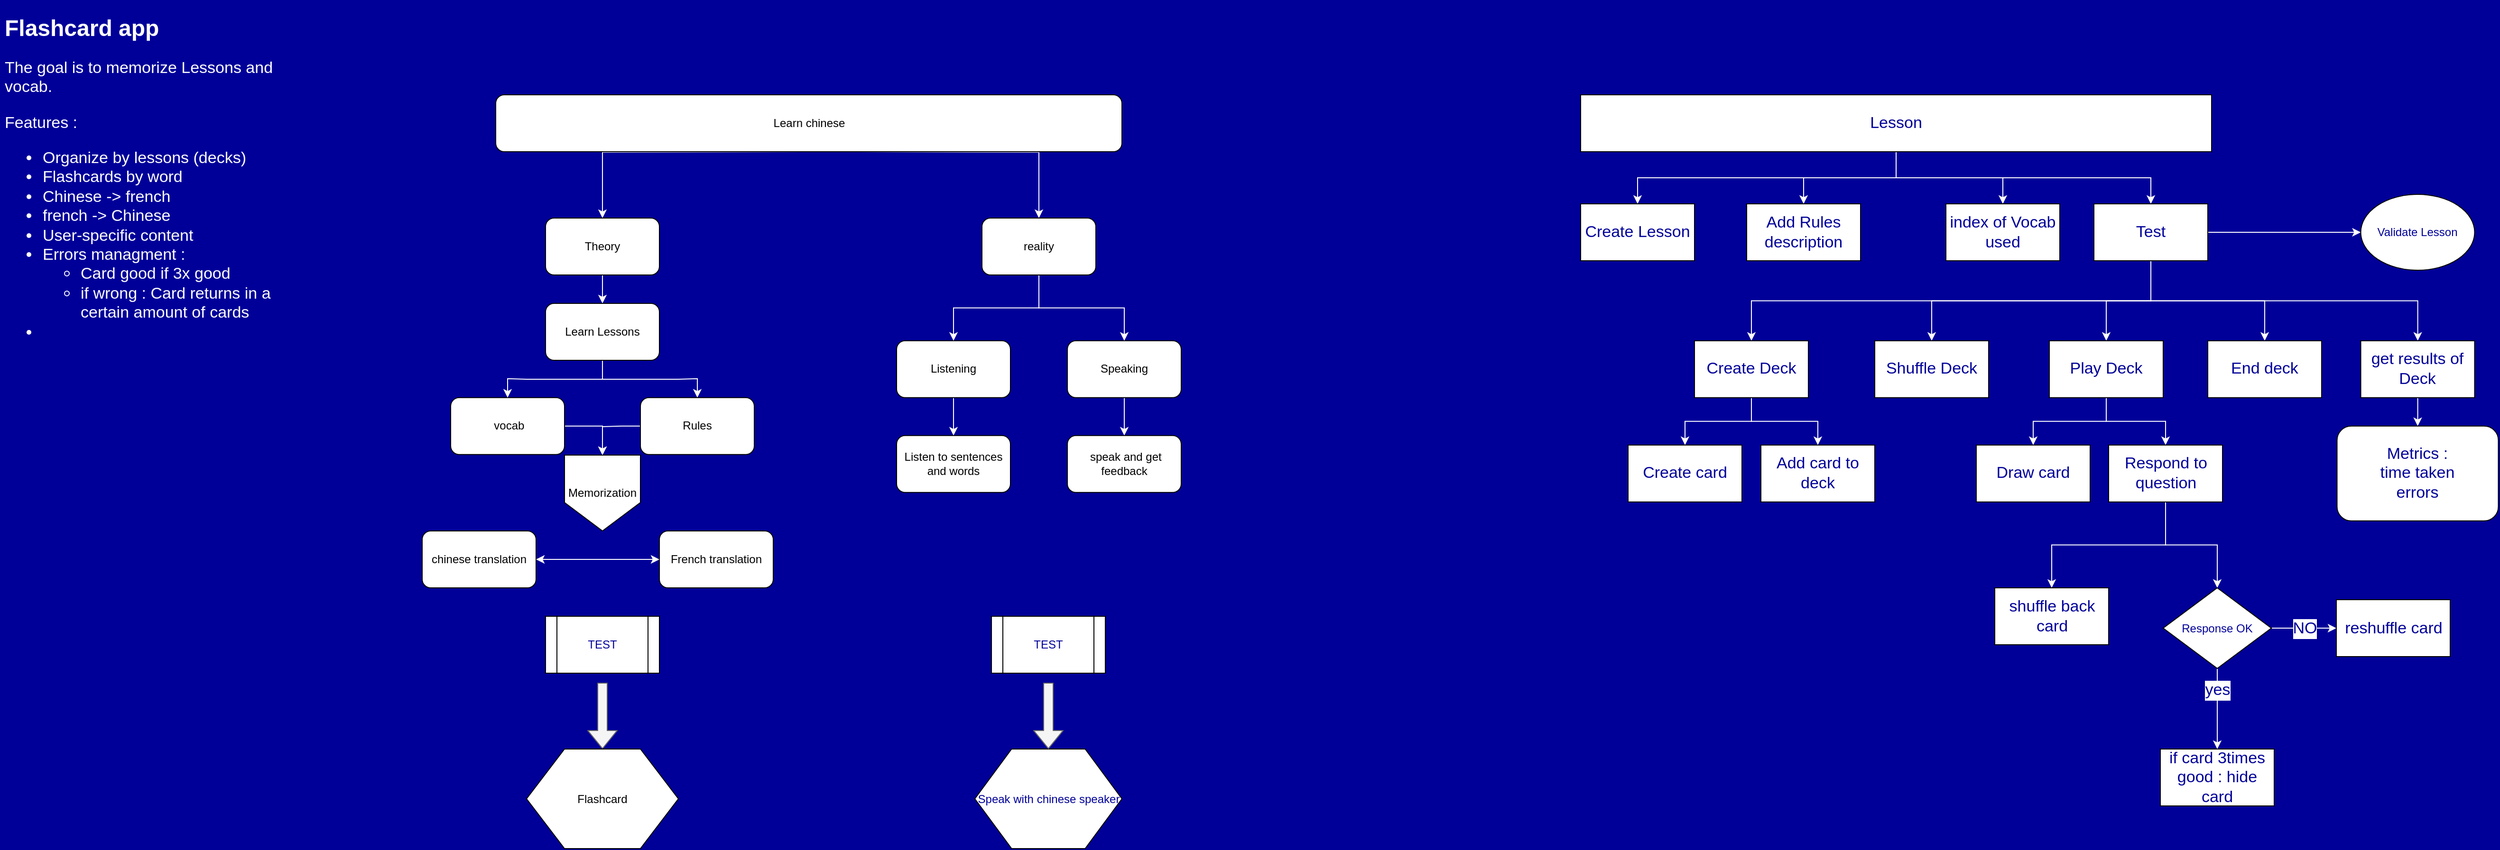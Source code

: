 <mxfile version="13.1.2" type="device"><diagram id="ZU3v8sZ2y4oUmlYVfHTa" name="Page-1"><mxGraphModel dx="2848" dy="1528" grid="1" gridSize="35" guides="1" tooltips="1" connect="1" arrows="1" fold="1" page="1" pageScale="1" pageWidth="4681" pageHeight="3300" background="#000099" math="0" shadow="0"><root><mxCell id="0"/><mxCell id="1" parent="0"/><mxCell id="ks49sjOCjME3kdnNliUZ-8" value="" style="edgeStyle=orthogonalEdgeStyle;rounded=0;orthogonalLoop=1;jettySize=auto;html=1;strokeColor=#FFFFFF;fontColor=#FFFFFF;entryX=0.5;entryY=0;entryDx=0;entryDy=0;" edge="1" parent="1" target="1brQdWWioLIBewOwY5Gn-16"><mxGeometry relative="1" as="geometry"><mxPoint x="875" y="160" as="sourcePoint"/><mxPoint x="875" y="240" as="targetPoint"/></mxGeometry></mxCell><mxCell id="ks49sjOCjME3kdnNliUZ-10" value="" style="edgeStyle=orthogonalEdgeStyle;rounded=0;orthogonalLoop=1;jettySize=auto;html=1;strokeColor=#FFFFFF;fontColor=#FFFFFF;entryX=0.5;entryY=0;entryDx=0;entryDy=0;" edge="1" parent="1" target="1brQdWWioLIBewOwY5Gn-17"><mxGeometry relative="1" as="geometry"><mxPoint x="875" y="160" as="sourcePoint"/><mxPoint x="875" y="240" as="targetPoint"/></mxGeometry></mxCell><mxCell id="1brQdWWioLIBewOwY5Gn-1" value="&lt;div&gt;Learn chinese&lt;/div&gt;" style="rounded=1;whiteSpace=wrap;html=1;" parent="1" vertex="1"><mxGeometry x="532.5" y="100" width="660" height="60" as="geometry"/></mxCell><mxCell id="ks49sjOCjME3kdnNliUZ-19" style="edgeStyle=orthogonalEdgeStyle;rounded=0;orthogonalLoop=1;jettySize=auto;html=1;entryX=0.5;entryY=0;entryDx=0;entryDy=0;strokeColor=#FFFFFF;fontColor=#FFFFFF;" edge="1" parent="1" source="1brQdWWioLIBewOwY5Gn-2" target="ks49sjOCjME3kdnNliUZ-2"><mxGeometry relative="1" as="geometry"><Array as="points"><mxPoint x="645" y="449"/></Array></mxGeometry></mxCell><mxCell id="1brQdWWioLIBewOwY5Gn-2" value="&lt;div&gt;&amp;nbsp;vocab&lt;/div&gt;" style="rounded=1;whiteSpace=wrap;html=1;" parent="1" vertex="1"><mxGeometry x="485" y="419.41" width="120" height="60" as="geometry"/></mxCell><mxCell id="ks49sjOCjME3kdnNliUZ-3" value="" style="edgeStyle=orthogonalEdgeStyle;rounded=0;orthogonalLoop=1;jettySize=auto;html=1;strokeColor=#FFFFFF;" edge="1" parent="1" source="1brQdWWioLIBewOwY5Gn-3" target="1brQdWWioLIBewOwY5Gn-9"><mxGeometry relative="1" as="geometry"/></mxCell><mxCell id="1brQdWWioLIBewOwY5Gn-3" value="&lt;div&gt;Listening&lt;br&gt;&lt;/div&gt;" style="rounded=1;whiteSpace=wrap;html=1;" parent="1" vertex="1"><mxGeometry x="955" y="359.41" width="120" height="60" as="geometry"/></mxCell><mxCell id="ks49sjOCjME3kdnNliUZ-6" value="" style="edgeStyle=orthogonalEdgeStyle;rounded=0;orthogonalLoop=1;jettySize=auto;html=1;strokeColor=#FFFFFF;fontColor=#FFFFFF;" edge="1" parent="1" source="1brQdWWioLIBewOwY5Gn-4" target="1brQdWWioLIBewOwY5Gn-10"><mxGeometry relative="1" as="geometry"/></mxCell><mxCell id="1brQdWWioLIBewOwY5Gn-4" value="&lt;div&gt;Speaking&lt;/div&gt;" style="rounded=1;whiteSpace=wrap;html=1;" parent="1" vertex="1"><mxGeometry x="1135" y="359.41" width="120" height="60" as="geometry"/></mxCell><mxCell id="1brQdWWioLIBewOwY5Gn-5" value="chinese translation " style="rounded=1;whiteSpace=wrap;html=1;" parent="1" vertex="1"><mxGeometry x="455" y="560" width="120" height="60" as="geometry"/></mxCell><mxCell id="1brQdWWioLIBewOwY5Gn-6" value="French translation" style="rounded=1;whiteSpace=wrap;html=1;" parent="1" vertex="1"><mxGeometry x="705" y="560" width="120" height="60" as="geometry"/></mxCell><mxCell id="1brQdWWioLIBewOwY5Gn-8" value="" style="endArrow=classic;startArrow=classic;html=1;entryX=0;entryY=0.5;entryDx=0;entryDy=0;exitX=1;exitY=0.5;exitDx=0;exitDy=0;fontColor=#FFFFFF;strokeColor=#FFFFFF;" parent="1" source="1brQdWWioLIBewOwY5Gn-5" target="1brQdWWioLIBewOwY5Gn-6" edge="1"><mxGeometry width="50" height="50" relative="1" as="geometry"><mxPoint x="605" y="600" as="sourcePoint"/><mxPoint x="655" y="550" as="targetPoint"/></mxGeometry></mxCell><mxCell id="1brQdWWioLIBewOwY5Gn-9" value="&lt;div&gt;Listen to sentences and words&lt;/div&gt;" style="rounded=1;whiteSpace=wrap;html=1;" parent="1" vertex="1"><mxGeometry x="955" y="459.41" width="120" height="60" as="geometry"/></mxCell><mxCell id="1brQdWWioLIBewOwY5Gn-10" value="&amp;nbsp;speak and get feedback" style="rounded=1;whiteSpace=wrap;html=1;" parent="1" vertex="1"><mxGeometry x="1135" y="459.41" width="120" height="60" as="geometry"/></mxCell><mxCell id="1brQdWWioLIBewOwY5Gn-12" value="" style="shape=flexArrow;endArrow=classic;html=1;fontColor=#FFFFFF;labelBorderColor=#FFFFFF;strokeColor=#666666;fillColor=#f5f5f5;" parent="1" target="1brQdWWioLIBewOwY5Gn-13" edge="1"><mxGeometry width="50" height="50" relative="1" as="geometry"><mxPoint x="645" y="720" as="sourcePoint"/><mxPoint x="690" y="600" as="targetPoint"/></mxGeometry></mxCell><mxCell id="1brQdWWioLIBewOwY5Gn-13" value="&lt;div&gt;Flashcard&lt;br&gt;&lt;/div&gt;" style="shape=hexagon;perimeter=hexagonPerimeter2;whiteSpace=wrap;html=1;" parent="1" vertex="1"><mxGeometry x="565" y="790" width="160" height="105" as="geometry"/></mxCell><mxCell id="ks49sjOCjME3kdnNliUZ-11" value="" style="edgeStyle=orthogonalEdgeStyle;rounded=0;orthogonalLoop=1;jettySize=auto;html=1;strokeColor=#FFFFFF;fontColor=#FFFFFF;" edge="1" parent="1" source="1brQdWWioLIBewOwY5Gn-16" target="1brQdWWioLIBewOwY5Gn-18"><mxGeometry relative="1" as="geometry"/></mxCell><mxCell id="1brQdWWioLIBewOwY5Gn-16" value="Theory" style="rounded=1;whiteSpace=wrap;html=1;labelBackgroundColor=none;labelBorderColor=none;" parent="1" vertex="1"><mxGeometry x="585" y="230" width="120" height="60" as="geometry"/></mxCell><mxCell id="ks49sjOCjME3kdnNliUZ-14" style="edgeStyle=orthogonalEdgeStyle;rounded=0;orthogonalLoop=1;jettySize=auto;html=1;strokeColor=#FFFFFF;fontColor=#FFFFFF;" edge="1" parent="1" source="1brQdWWioLIBewOwY5Gn-17" target="1brQdWWioLIBewOwY5Gn-4"><mxGeometry relative="1" as="geometry"/></mxCell><mxCell id="ks49sjOCjME3kdnNliUZ-15" style="edgeStyle=orthogonalEdgeStyle;rounded=0;orthogonalLoop=1;jettySize=auto;html=1;entryX=0.5;entryY=0;entryDx=0;entryDy=0;strokeColor=#FFFFFF;fontColor=#FFFFFF;" edge="1" parent="1" source="1brQdWWioLIBewOwY5Gn-17" target="1brQdWWioLIBewOwY5Gn-3"><mxGeometry relative="1" as="geometry"/></mxCell><mxCell id="1brQdWWioLIBewOwY5Gn-17" value="reality" style="rounded=1;whiteSpace=wrap;html=1;" parent="1" vertex="1"><mxGeometry x="1045" y="230" width="120" height="60" as="geometry"/></mxCell><mxCell id="ks49sjOCjME3kdnNliUZ-16" style="edgeStyle=orthogonalEdgeStyle;rounded=0;orthogonalLoop=1;jettySize=auto;html=1;strokeColor=#FFFFFF;fontColor=#FFFFFF;" edge="1" parent="1" source="1brQdWWioLIBewOwY5Gn-18" target="1brQdWWioLIBewOwY5Gn-2"><mxGeometry relative="1" as="geometry"/></mxCell><mxCell id="ks49sjOCjME3kdnNliUZ-17" style="edgeStyle=orthogonalEdgeStyle;rounded=0;orthogonalLoop=1;jettySize=auto;html=1;strokeColor=#FFFFFF;fontColor=#FFFFFF;" edge="1" parent="1" source="1brQdWWioLIBewOwY5Gn-18" target="1brQdWWioLIBewOwY5Gn-20"><mxGeometry relative="1" as="geometry"/></mxCell><mxCell id="1brQdWWioLIBewOwY5Gn-18" value="Learn Lessons" style="rounded=1;whiteSpace=wrap;html=1;" parent="1" vertex="1"><mxGeometry x="585" y="320" width="120" height="60" as="geometry"/></mxCell><mxCell id="ks49sjOCjME3kdnNliUZ-18" style="edgeStyle=orthogonalEdgeStyle;rounded=0;orthogonalLoop=1;jettySize=auto;html=1;strokeColor=#FFFFFF;fontColor=#FFFFFF;" edge="1" parent="1" source="1brQdWWioLIBewOwY5Gn-20" target="ks49sjOCjME3kdnNliUZ-2"><mxGeometry relative="1" as="geometry"><Array as="points"><mxPoint x="665" y="449"/><mxPoint x="665" y="450"/><mxPoint x="645" y="450"/></Array></mxGeometry></mxCell><mxCell id="1brQdWWioLIBewOwY5Gn-20" value="Rules" style="rounded=1;whiteSpace=wrap;html=1;" parent="1" vertex="1"><mxGeometry x="685" y="419.41" width="120" height="60" as="geometry"/></mxCell><mxCell id="1brQdWWioLIBewOwY5Gn-24" style="edgeStyle=orthogonalEdgeStyle;rounded=0;orthogonalLoop=1;jettySize=auto;html=1;exitX=0.5;exitY=1;exitDx=0;exitDy=0;" parent="1" source="1brQdWWioLIBewOwY5Gn-9" target="1brQdWWioLIBewOwY5Gn-9" edge="1"><mxGeometry relative="1" as="geometry"/></mxCell><mxCell id="1brQdWWioLIBewOwY5Gn-26" value="&lt;h1 style=&quot;font-size: 24px&quot;&gt;Flashcard app&lt;br style=&quot;font-size: 17px&quot;&gt;&lt;/h1&gt;&lt;p style=&quot;font-size: 17px&quot;&gt;The goal is to memorize Lessons and vocab. &lt;br style=&quot;font-size: 17px&quot;&gt;&lt;/p&gt;&lt;p style=&quot;font-size: 17px&quot;&gt;Features :&lt;/p&gt;&lt;ul style=&quot;font-size: 17px&quot;&gt;&lt;li style=&quot;font-size: 17px&quot;&gt;Organize by lessons (decks)&lt;br style=&quot;font-size: 17px&quot;&gt;&lt;/li&gt;&lt;li style=&quot;font-size: 17px&quot;&gt;Flashcards by word&lt;/li&gt;&lt;li style=&quot;font-size: 17px&quot;&gt;Chinese -&amp;gt; french &lt;br&gt;&lt;/li&gt;&lt;li style=&quot;font-size: 17px&quot;&gt;french -&amp;gt; Chinese&lt;/li&gt;&lt;li style=&quot;font-size: 17px&quot;&gt;User-specific content&lt;/li&gt;&lt;li style=&quot;font-size: 17px&quot;&gt;Errors managment :&lt;/li&gt;&lt;ul&gt;&lt;li style=&quot;font-size: 17px&quot;&gt;Card good if 3x good&lt;/li&gt;&lt;li style=&quot;font-size: 17px&quot;&gt;if wrong : Card returns in a certain amount of cards&lt;/li&gt;&lt;/ul&gt;&lt;li style=&quot;font-size: 17px&quot;&gt;&lt;br&gt;&lt;/li&gt;&lt;/ul&gt;" style="text;html=1;strokeColor=none;fillColor=none;spacing=5;spacingTop=-20;whiteSpace=wrap;overflow=hidden;rounded=0;fontColor=#FFFFFF;fontSize=17;" parent="1" vertex="1"><mxGeometry x="10" y="10" width="310" height="620" as="geometry"/></mxCell><mxCell id="1brQdWWioLIBewOwY5Gn-29" value="TEST" style="shape=process;whiteSpace=wrap;html=1;backgroundOutline=1;labelBackgroundColor=none;fontColor=#000099;" parent="1" vertex="1"><mxGeometry x="585" y="650" width="120" height="60" as="geometry"/></mxCell><mxCell id="1brQdWWioLIBewOwY5Gn-30" value="TEST" style="shape=process;whiteSpace=wrap;html=1;backgroundOutline=1;labelBackgroundColor=none;fontColor=#000099;" parent="1" vertex="1"><mxGeometry x="585" y="650" width="120" height="60" as="geometry"/></mxCell><mxCell id="1brQdWWioLIBewOwY5Gn-31" value="TEST" style="shape=process;whiteSpace=wrap;html=1;backgroundOutline=1;labelBackgroundColor=none;fontColor=#000099;" parent="1" vertex="1"><mxGeometry x="1055" y="650" width="120" height="60" as="geometry"/></mxCell><mxCell id="1brQdWWioLIBewOwY5Gn-32" value="Speak with chinese speaker" style="shape=hexagon;perimeter=hexagonPerimeter2;whiteSpace=wrap;html=1;labelBackgroundColor=none;fontColor=#000099;" parent="1" vertex="1"><mxGeometry x="1037.5" y="790" width="155" height="105" as="geometry"/></mxCell><mxCell id="1brQdWWioLIBewOwY5Gn-35" value="" style="shape=flexArrow;endArrow=classic;html=1;fontColor=#FFFFFF;entryX=0.5;entryY=0;entryDx=0;entryDy=0;fillColor=#f5f5f5;strokeColor=#666666;" parent="1" target="1brQdWWioLIBewOwY5Gn-32" edge="1"><mxGeometry width="50" height="50" relative="1" as="geometry"><mxPoint x="1115" y="720" as="sourcePoint"/><mxPoint x="1165" y="670" as="targetPoint"/></mxGeometry></mxCell><mxCell id="ks49sjOCjME3kdnNliUZ-25" style="edgeStyle=orthogonalEdgeStyle;rounded=0;orthogonalLoop=1;jettySize=auto;html=1;strokeColor=#FFFFFF;fontColor=#FFFFFF;exitX=0.5;exitY=1;exitDx=0;exitDy=0;" edge="1" parent="1" source="ks49sjOCjME3kdnNliUZ-41" target="ks49sjOCjME3kdnNliUZ-20"><mxGeometry relative="1" as="geometry"><mxPoint x="2182.5" y="339.41" as="sourcePoint"/></mxGeometry></mxCell><mxCell id="ks49sjOCjME3kdnNliUZ-28" style="edgeStyle=orthogonalEdgeStyle;rounded=0;orthogonalLoop=1;jettySize=auto;html=1;entryX=0.5;entryY=0;entryDx=0;entryDy=0;strokeColor=#FFFFFF;fontColor=#FFFFFF;exitX=0.5;exitY=1;exitDx=0;exitDy=0;" edge="1" parent="1" source="ks49sjOCjME3kdnNliUZ-41" target="1brQdWWioLIBewOwY5Gn-45"><mxGeometry relative="1" as="geometry"><mxPoint x="2182.5" y="339.41" as="sourcePoint"/></mxGeometry></mxCell><mxCell id="ks49sjOCjME3kdnNliUZ-29" style="edgeStyle=orthogonalEdgeStyle;rounded=0;orthogonalLoop=1;jettySize=auto;html=1;strokeColor=#FFFFFF;fontColor=#FFFFFF;exitX=0.5;exitY=1;exitDx=0;exitDy=0;" edge="1" parent="1" source="ks49sjOCjME3kdnNliUZ-41" target="1brQdWWioLIBewOwY5Gn-44"><mxGeometry relative="1" as="geometry"><mxPoint x="2182.5" y="339.41" as="sourcePoint"/></mxGeometry></mxCell><mxCell id="ks49sjOCjME3kdnNliUZ-30" style="edgeStyle=orthogonalEdgeStyle;rounded=0;orthogonalLoop=1;jettySize=auto;html=1;strokeColor=#FFFFFF;fontColor=#FFFFFF;exitX=0.5;exitY=1;exitDx=0;exitDy=0;" edge="1" parent="1" source="ks49sjOCjME3kdnNliUZ-41" target="1brQdWWioLIBewOwY5Gn-50"><mxGeometry relative="1" as="geometry"><mxPoint x="2182.5" y="339.41" as="sourcePoint"/></mxGeometry></mxCell><mxCell id="1brQdWWioLIBewOwY5Gn-40" value="&lt;div&gt;&lt;font color=&quot;#000099&quot;&gt;Draw card&lt;/font&gt;&lt;/div&gt;" style="rounded=0;whiteSpace=wrap;html=1;labelBackgroundColor=none;fontSize=17;fontColor=#FFFFFF;" parent="1" vertex="1"><mxGeometry x="2093" y="469.41" width="120" height="60" as="geometry"/></mxCell><mxCell id="1brQdWWioLIBewOwY5Gn-42" value="&lt;div&gt;&lt;font color=&quot;#000099&quot;&gt;Create card&lt;/font&gt;&lt;/div&gt;" style="rounded=0;whiteSpace=wrap;html=1;labelBackgroundColor=none;fontSize=17;fontColor=#FFFFFF;" parent="1" vertex="1"><mxGeometry x="1726" y="469.41" width="120" height="60" as="geometry"/></mxCell><mxCell id="ks49sjOCjME3kdnNliUZ-32" style="edgeStyle=orthogonalEdgeStyle;rounded=0;orthogonalLoop=1;jettySize=auto;html=1;entryX=0.5;entryY=0;entryDx=0;entryDy=0;strokeColor=#FFFFFF;fontColor=#FFFFFF;" edge="1" parent="1" source="1brQdWWioLIBewOwY5Gn-44" target="1brQdWWioLIBewOwY5Gn-40"><mxGeometry relative="1" as="geometry"/></mxCell><mxCell id="ks49sjOCjME3kdnNliUZ-54" style="edgeStyle=orthogonalEdgeStyle;rounded=0;orthogonalLoop=1;jettySize=auto;html=1;entryX=0.5;entryY=0;entryDx=0;entryDy=0;strokeColor=#FFFFFF;fontColor=#000099;" edge="1" parent="1" source="1brQdWWioLIBewOwY5Gn-44" target="ks49sjOCjME3kdnNliUZ-52"><mxGeometry relative="1" as="geometry"/></mxCell><mxCell id="1brQdWWioLIBewOwY5Gn-44" value="&lt;div&gt;&lt;font color=&quot;#000099&quot;&gt;Play Deck&lt;br&gt;&lt;/font&gt;&lt;/div&gt;" style="rounded=0;whiteSpace=wrap;html=1;labelBackgroundColor=none;fontSize=17;fontColor=#FFFFFF;" parent="1" vertex="1"><mxGeometry x="2170" y="359.41" width="120" height="60" as="geometry"/></mxCell><mxCell id="1brQdWWioLIBewOwY5Gn-45" value="&lt;div&gt;&lt;font color=&quot;#000099&quot;&gt;Shuffle Deck&lt;br&gt;&lt;/font&gt;&lt;/div&gt;" style="rounded=0;whiteSpace=wrap;html=1;labelBackgroundColor=none;fontSize=17;fontColor=#FFFFFF;" parent="1" vertex="1"><mxGeometry x="1986" y="359.41" width="120" height="60" as="geometry"/></mxCell><mxCell id="1brQdWWioLIBewOwY5Gn-46" value="&lt;div&gt;&lt;font color=&quot;#000099&quot;&gt;Add card to deck&lt;br&gt;&lt;/font&gt;&lt;/div&gt;" style="rounded=0;whiteSpace=wrap;html=1;labelBackgroundColor=none;fontSize=17;fontColor=#FFFFFF;" parent="1" vertex="1"><mxGeometry x="1866" y="469.41" width="120" height="60" as="geometry"/></mxCell><mxCell id="ks49sjOCjME3kdnNliUZ-24" style="edgeStyle=orthogonalEdgeStyle;rounded=0;orthogonalLoop=1;jettySize=auto;html=1;entryX=0.5;entryY=0;entryDx=0;entryDy=0;strokeColor=#FFFFFF;fontColor=#FFFFFF;" edge="1" parent="1" source="1brQdWWioLIBewOwY5Gn-50" target="1brQdWWioLIBewOwY5Gn-52"><mxGeometry relative="1" as="geometry"><mxPoint x="2613.25" y="459.41" as="targetPoint"/></mxGeometry></mxCell><mxCell id="1brQdWWioLIBewOwY5Gn-50" value="&lt;div&gt;&lt;font color=&quot;#000099&quot;&gt;get results of Deck&lt;br&gt;&lt;/font&gt;&lt;/div&gt;" style="rounded=0;whiteSpace=wrap;html=1;labelBackgroundColor=none;fontSize=17;fontColor=#FFFFFF;" parent="1" vertex="1"><mxGeometry x="2498.25" y="359.41" width="120" height="60" as="geometry"/></mxCell><mxCell id="1brQdWWioLIBewOwY5Gn-52" value="&lt;div&gt;Metrics :&lt;br&gt;&lt;/div&gt;&lt;div&gt;time taken&lt;br&gt;&lt;/div&gt;&lt;div&gt;errors &lt;br&gt;&lt;/div&gt;" style="rounded=1;whiteSpace=wrap;html=1;labelBackgroundColor=none;fontSize=17;fontColor=#000099;" parent="1" vertex="1"><mxGeometry x="2473.25" y="449.41" width="170" height="100" as="geometry"/></mxCell><mxCell id="ks49sjOCjME3kdnNliUZ-2" value="Memorization" style="shape=offPageConnector;whiteSpace=wrap;html=1;verticalAlign=middle;" vertex="1" parent="1"><mxGeometry x="605" y="480" width="80" height="80" as="geometry"/></mxCell><mxCell id="ks49sjOCjME3kdnNliUZ-22" style="edgeStyle=orthogonalEdgeStyle;rounded=0;orthogonalLoop=1;jettySize=auto;html=1;strokeColor=#FFFFFF;fontColor=#FFFFFF;" edge="1" parent="1" source="ks49sjOCjME3kdnNliUZ-20" target="1brQdWWioLIBewOwY5Gn-46"><mxGeometry relative="1" as="geometry"/></mxCell><mxCell id="ks49sjOCjME3kdnNliUZ-23" style="edgeStyle=orthogonalEdgeStyle;rounded=0;orthogonalLoop=1;jettySize=auto;html=1;entryX=0.5;entryY=0;entryDx=0;entryDy=0;strokeColor=#FFFFFF;fontColor=#FFFFFF;" edge="1" parent="1" source="ks49sjOCjME3kdnNliUZ-20" target="1brQdWWioLIBewOwY5Gn-42"><mxGeometry relative="1" as="geometry"/></mxCell><mxCell id="ks49sjOCjME3kdnNliUZ-20" value="&lt;div&gt;&lt;font color=&quot;#000099&quot;&gt;Create Deck&lt;br&gt;&lt;/font&gt;&lt;/div&gt;" style="rounded=0;whiteSpace=wrap;html=1;labelBackgroundColor=none;fontSize=17;fontColor=#FFFFFF;" vertex="1" parent="1"><mxGeometry x="1796" y="359.41" width="120" height="60" as="geometry"/></mxCell><mxCell id="ks49sjOCjME3kdnNliUZ-43" style="edgeStyle=orthogonalEdgeStyle;rounded=0;orthogonalLoop=1;jettySize=auto;html=1;entryX=0.5;entryY=0;entryDx=0;entryDy=0;strokeColor=#FFFFFF;fontColor=#000099;" edge="1" parent="1" source="ks49sjOCjME3kdnNliUZ-36" target="ks49sjOCjME3kdnNliUZ-37"><mxGeometry relative="1" as="geometry"/></mxCell><mxCell id="ks49sjOCjME3kdnNliUZ-44" style="edgeStyle=orthogonalEdgeStyle;rounded=0;orthogonalLoop=1;jettySize=auto;html=1;strokeColor=#FFFFFF;fontColor=#000099;" edge="1" parent="1" source="ks49sjOCjME3kdnNliUZ-36" target="ks49sjOCjME3kdnNliUZ-39"><mxGeometry relative="1" as="geometry"/></mxCell><mxCell id="ks49sjOCjME3kdnNliUZ-45" style="edgeStyle=orthogonalEdgeStyle;rounded=0;orthogonalLoop=1;jettySize=auto;html=1;entryX=0.5;entryY=0;entryDx=0;entryDy=0;strokeColor=#FFFFFF;fontColor=#000099;" edge="1" parent="1" source="ks49sjOCjME3kdnNliUZ-36" target="ks49sjOCjME3kdnNliUZ-40"><mxGeometry relative="1" as="geometry"/></mxCell><mxCell id="ks49sjOCjME3kdnNliUZ-46" style="edgeStyle=orthogonalEdgeStyle;rounded=0;orthogonalLoop=1;jettySize=auto;html=1;entryX=0.5;entryY=0;entryDx=0;entryDy=0;strokeColor=#FFFFFF;fontColor=#000099;" edge="1" parent="1" source="ks49sjOCjME3kdnNliUZ-36" target="ks49sjOCjME3kdnNliUZ-41"><mxGeometry relative="1" as="geometry"/></mxCell><mxCell id="ks49sjOCjME3kdnNliUZ-36" value="&lt;font color=&quot;#000099&quot;&gt;Lesson&lt;/font&gt;" style="rounded=0;whiteSpace=wrap;html=1;labelBackgroundColor=none;fontSize=17;fontColor=#FFFFFF;" vertex="1" parent="1"><mxGeometry x="1676" y="100" width="665" height="60" as="geometry"/></mxCell><mxCell id="ks49sjOCjME3kdnNliUZ-37" value="Create Lesson" style="rounded=0;whiteSpace=wrap;html=1;labelBackgroundColor=none;fontSize=17;fontColor=#000099;" vertex="1" parent="1"><mxGeometry x="1676" y="215" width="120" height="60" as="geometry"/></mxCell><mxCell id="ks49sjOCjME3kdnNliUZ-39" value="&lt;div&gt;Add Rules description&lt;br&gt;&lt;/div&gt;" style="rounded=0;whiteSpace=wrap;html=1;labelBackgroundColor=none;fontSize=17;fontColor=#000099;" vertex="1" parent="1"><mxGeometry x="1851" y="215" width="120" height="60" as="geometry"/></mxCell><mxCell id="ks49sjOCjME3kdnNliUZ-40" value="&lt;div&gt;index of Vocab used&lt;br&gt;&lt;/div&gt;" style="rounded=0;whiteSpace=wrap;html=1;labelBackgroundColor=none;fontSize=17;fontColor=#000099;" vertex="1" parent="1"><mxGeometry x="2061" y="215" width="120" height="60" as="geometry"/></mxCell><mxCell id="ks49sjOCjME3kdnNliUZ-50" style="edgeStyle=orthogonalEdgeStyle;rounded=0;orthogonalLoop=1;jettySize=auto;html=1;entryX=0;entryY=0.5;entryDx=0;entryDy=0;strokeColor=#FFFFFF;fontColor=#000099;" edge="1" parent="1" source="ks49sjOCjME3kdnNliUZ-41" target="ks49sjOCjME3kdnNliUZ-49"><mxGeometry relative="1" as="geometry"/></mxCell><mxCell id="ks49sjOCjME3kdnNliUZ-65" style="edgeStyle=orthogonalEdgeStyle;rounded=0;orthogonalLoop=1;jettySize=auto;html=1;strokeColor=#FFFFFF;fontSize=17;fontColor=#FFFFFF;" edge="1" parent="1" source="ks49sjOCjME3kdnNliUZ-41" target="ks49sjOCjME3kdnNliUZ-64"><mxGeometry relative="1" as="geometry"/></mxCell><mxCell id="ks49sjOCjME3kdnNliUZ-41" value="Test" style="rounded=0;whiteSpace=wrap;html=1;labelBackgroundColor=none;fontSize=17;fontColor=#000099;" vertex="1" parent="1"><mxGeometry x="2217" y="215" width="120" height="60" as="geometry"/></mxCell><mxCell id="ks49sjOCjME3kdnNliUZ-49" value="Validate Lesson" style="ellipse;whiteSpace=wrap;html=1;fontColor=#000099;" vertex="1" parent="1"><mxGeometry x="2498.25" y="205" width="120" height="80" as="geometry"/></mxCell><mxCell id="ks49sjOCjME3kdnNliUZ-55" style="edgeStyle=orthogonalEdgeStyle;rounded=0;orthogonalLoop=1;jettySize=auto;html=1;entryX=0.5;entryY=0;entryDx=0;entryDy=0;strokeColor=#FFFFFF;fontColor=#000099;" edge="1" parent="1" source="ks49sjOCjME3kdnNliUZ-52" target="ks49sjOCjME3kdnNliUZ-53"><mxGeometry relative="1" as="geometry"/></mxCell><mxCell id="ks49sjOCjME3kdnNliUZ-60" style="edgeStyle=orthogonalEdgeStyle;rounded=0;orthogonalLoop=1;jettySize=auto;html=1;entryX=0.5;entryY=0;entryDx=0;entryDy=0;strokeColor=#FFFFFF;fontColor=#000099;" edge="1" parent="1" source="ks49sjOCjME3kdnNliUZ-52" target="ks49sjOCjME3kdnNliUZ-59"><mxGeometry relative="1" as="geometry"/></mxCell><mxCell id="ks49sjOCjME3kdnNliUZ-52" value="&lt;div&gt;&lt;font color=&quot;#000099&quot;&gt;Respond to question&lt;br&gt;&lt;/font&gt;&lt;/div&gt;" style="rounded=0;whiteSpace=wrap;html=1;labelBackgroundColor=none;fontSize=17;fontColor=#FFFFFF;" vertex="1" parent="1"><mxGeometry x="2232.5" y="469.41" width="120" height="60" as="geometry"/></mxCell><mxCell id="ks49sjOCjME3kdnNliUZ-53" value="&lt;div&gt;&lt;font color=&quot;#000099&quot;&gt;shuffle back card&lt;br&gt;&lt;/font&gt;&lt;/div&gt;" style="rounded=0;whiteSpace=wrap;html=1;labelBackgroundColor=none;fontSize=17;fontColor=#FFFFFF;" vertex="1" parent="1"><mxGeometry x="2112.5" y="620" width="120" height="60" as="geometry"/></mxCell><mxCell id="ks49sjOCjME3kdnNliUZ-57" value="&lt;div&gt;&lt;font color=&quot;#000099&quot;&gt;if card 3times good : hide card&lt;br&gt;&lt;/font&gt;&lt;/div&gt;" style="rounded=0;whiteSpace=wrap;html=1;labelBackgroundColor=none;fontSize=17;fontColor=#FFFFFF;" vertex="1" parent="1"><mxGeometry x="2287" y="790" width="120" height="60" as="geometry"/></mxCell><mxCell id="ks49sjOCjME3kdnNliUZ-61" value="&lt;font style=&quot;font-size: 17px;&quot; color=&quot;#000099&quot;&gt;yes&lt;/font&gt;" style="edgeStyle=orthogonalEdgeStyle;rounded=0;orthogonalLoop=1;jettySize=auto;html=1;strokeColor=#FFFFFF;fontColor=#FFFFFF;fontStyle=0;fontSize=17;" edge="1" parent="1" source="ks49sjOCjME3kdnNliUZ-59" target="ks49sjOCjME3kdnNliUZ-57"><mxGeometry x="-0.467" relative="1" as="geometry"><mxPoint as="offset"/></mxGeometry></mxCell><mxCell id="ks49sjOCjME3kdnNliUZ-63" value="&lt;font color=&quot;#000099&quot;&gt;NO&lt;/font&gt;" style="edgeStyle=orthogonalEdgeStyle;rounded=0;orthogonalLoop=1;jettySize=auto;html=1;entryX=0;entryY=0.5;entryDx=0;entryDy=0;strokeColor=#FFFFFF;fontSize=17;fontColor=#FFFFFF;" edge="1" parent="1" source="ks49sjOCjME3kdnNliUZ-59" target="ks49sjOCjME3kdnNliUZ-62"><mxGeometry relative="1" as="geometry"/></mxCell><mxCell id="ks49sjOCjME3kdnNliUZ-59" value="Response OK" style="rhombus;whiteSpace=wrap;html=1;fontColor=#000099;" vertex="1" parent="1"><mxGeometry x="2290" y="620" width="114" height="85" as="geometry"/></mxCell><mxCell id="ks49sjOCjME3kdnNliUZ-62" value="&lt;font color=&quot;#000099&quot;&gt;reshuffle card&lt;br&gt;&lt;/font&gt;" style="rounded=0;whiteSpace=wrap;html=1;labelBackgroundColor=none;fontSize=17;fontColor=#FFFFFF;" vertex="1" parent="1"><mxGeometry x="2472.5" y="632.5" width="120" height="60" as="geometry"/></mxCell><mxCell id="ks49sjOCjME3kdnNliUZ-64" value="&lt;font color=&quot;#000099&quot;&gt;End deck&lt;br&gt;&lt;/font&gt;" style="rounded=0;whiteSpace=wrap;html=1;labelBackgroundColor=none;fontSize=17;fontColor=#FFFFFF;" vertex="1" parent="1"><mxGeometry x="2337" y="359.41" width="120" height="60" as="geometry"/></mxCell></root></mxGraphModel></diagram></mxfile>